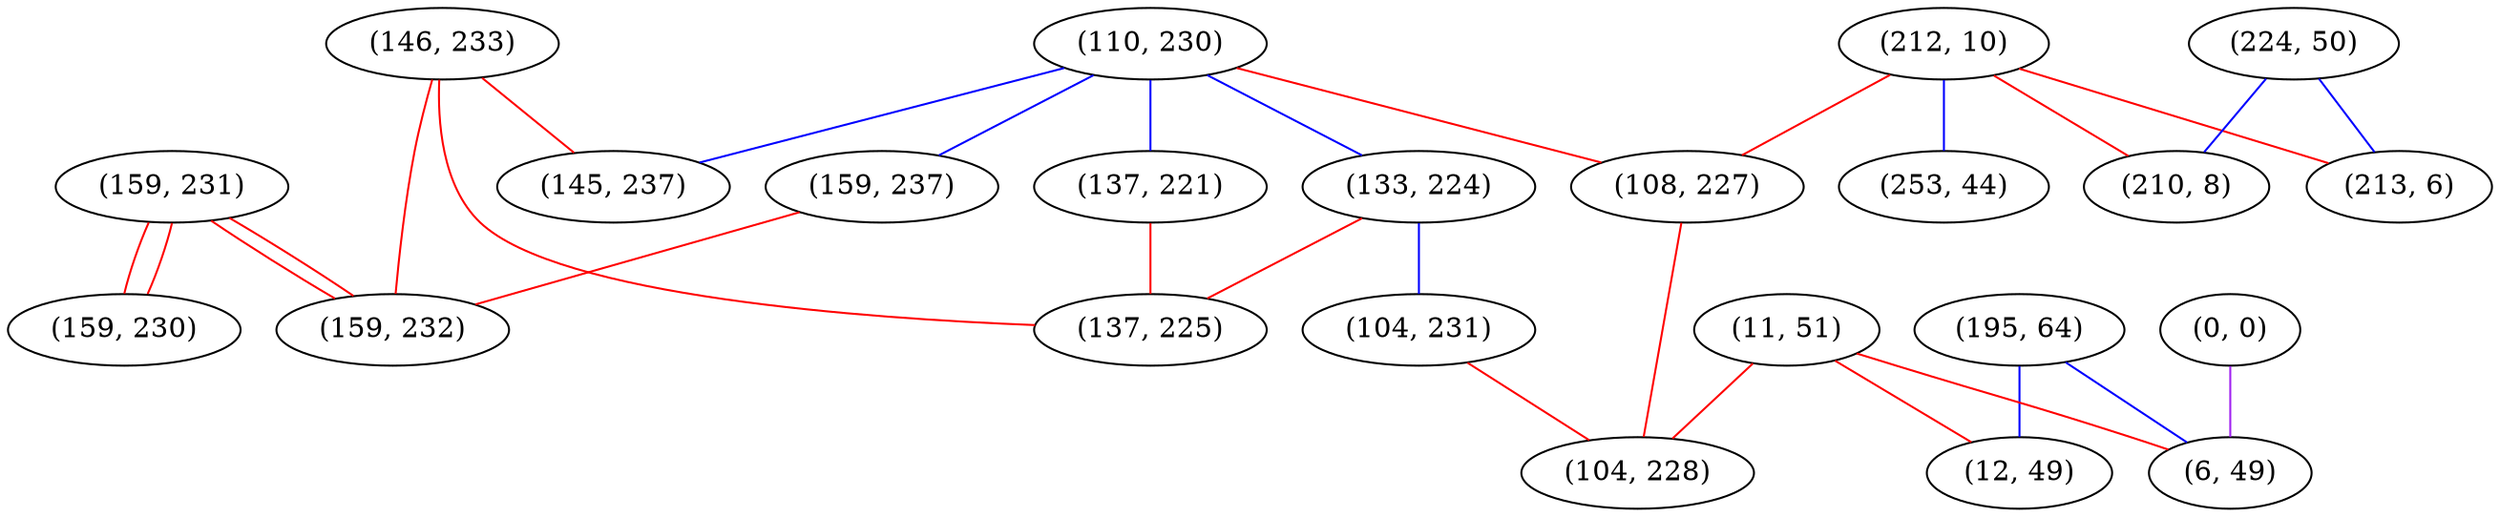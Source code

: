 graph "" {
"(146, 233)";
"(195, 64)";
"(110, 230)";
"(212, 10)";
"(159, 231)";
"(159, 230)";
"(253, 44)";
"(159, 237)";
"(11, 51)";
"(108, 227)";
"(0, 0)";
"(159, 232)";
"(224, 50)";
"(137, 221)";
"(12, 49)";
"(133, 224)";
"(213, 6)";
"(210, 8)";
"(137, 225)";
"(104, 231)";
"(145, 237)";
"(6, 49)";
"(104, 228)";
"(146, 233)" -- "(145, 237)"  [color=red, key=0, weight=1];
"(146, 233)" -- "(159, 232)"  [color=red, key=0, weight=1];
"(146, 233)" -- "(137, 225)"  [color=red, key=0, weight=1];
"(195, 64)" -- "(6, 49)"  [color=blue, key=0, weight=3];
"(195, 64)" -- "(12, 49)"  [color=blue, key=0, weight=3];
"(110, 230)" -- "(137, 221)"  [color=blue, key=0, weight=3];
"(110, 230)" -- "(159, 237)"  [color=blue, key=0, weight=3];
"(110, 230)" -- "(133, 224)"  [color=blue, key=0, weight=3];
"(110, 230)" -- "(108, 227)"  [color=red, key=0, weight=1];
"(110, 230)" -- "(145, 237)"  [color=blue, key=0, weight=3];
"(212, 10)" -- "(213, 6)"  [color=red, key=0, weight=1];
"(212, 10)" -- "(210, 8)"  [color=red, key=0, weight=1];
"(212, 10)" -- "(253, 44)"  [color=blue, key=0, weight=3];
"(212, 10)" -- "(108, 227)"  [color=red, key=0, weight=1];
"(159, 231)" -- "(159, 230)"  [color=red, key=0, weight=1];
"(159, 231)" -- "(159, 230)"  [color=red, key=1, weight=1];
"(159, 231)" -- "(159, 232)"  [color=red, key=0, weight=1];
"(159, 231)" -- "(159, 232)"  [color=red, key=1, weight=1];
"(159, 237)" -- "(159, 232)"  [color=red, key=0, weight=1];
"(11, 51)" -- "(6, 49)"  [color=red, key=0, weight=1];
"(11, 51)" -- "(12, 49)"  [color=red, key=0, weight=1];
"(11, 51)" -- "(104, 228)"  [color=red, key=0, weight=1];
"(108, 227)" -- "(104, 228)"  [color=red, key=0, weight=1];
"(0, 0)" -- "(6, 49)"  [color=purple, key=0, weight=4];
"(224, 50)" -- "(213, 6)"  [color=blue, key=0, weight=3];
"(224, 50)" -- "(210, 8)"  [color=blue, key=0, weight=3];
"(137, 221)" -- "(137, 225)"  [color=red, key=0, weight=1];
"(133, 224)" -- "(137, 225)"  [color=red, key=0, weight=1];
"(133, 224)" -- "(104, 231)"  [color=blue, key=0, weight=3];
"(104, 231)" -- "(104, 228)"  [color=red, key=0, weight=1];
}

